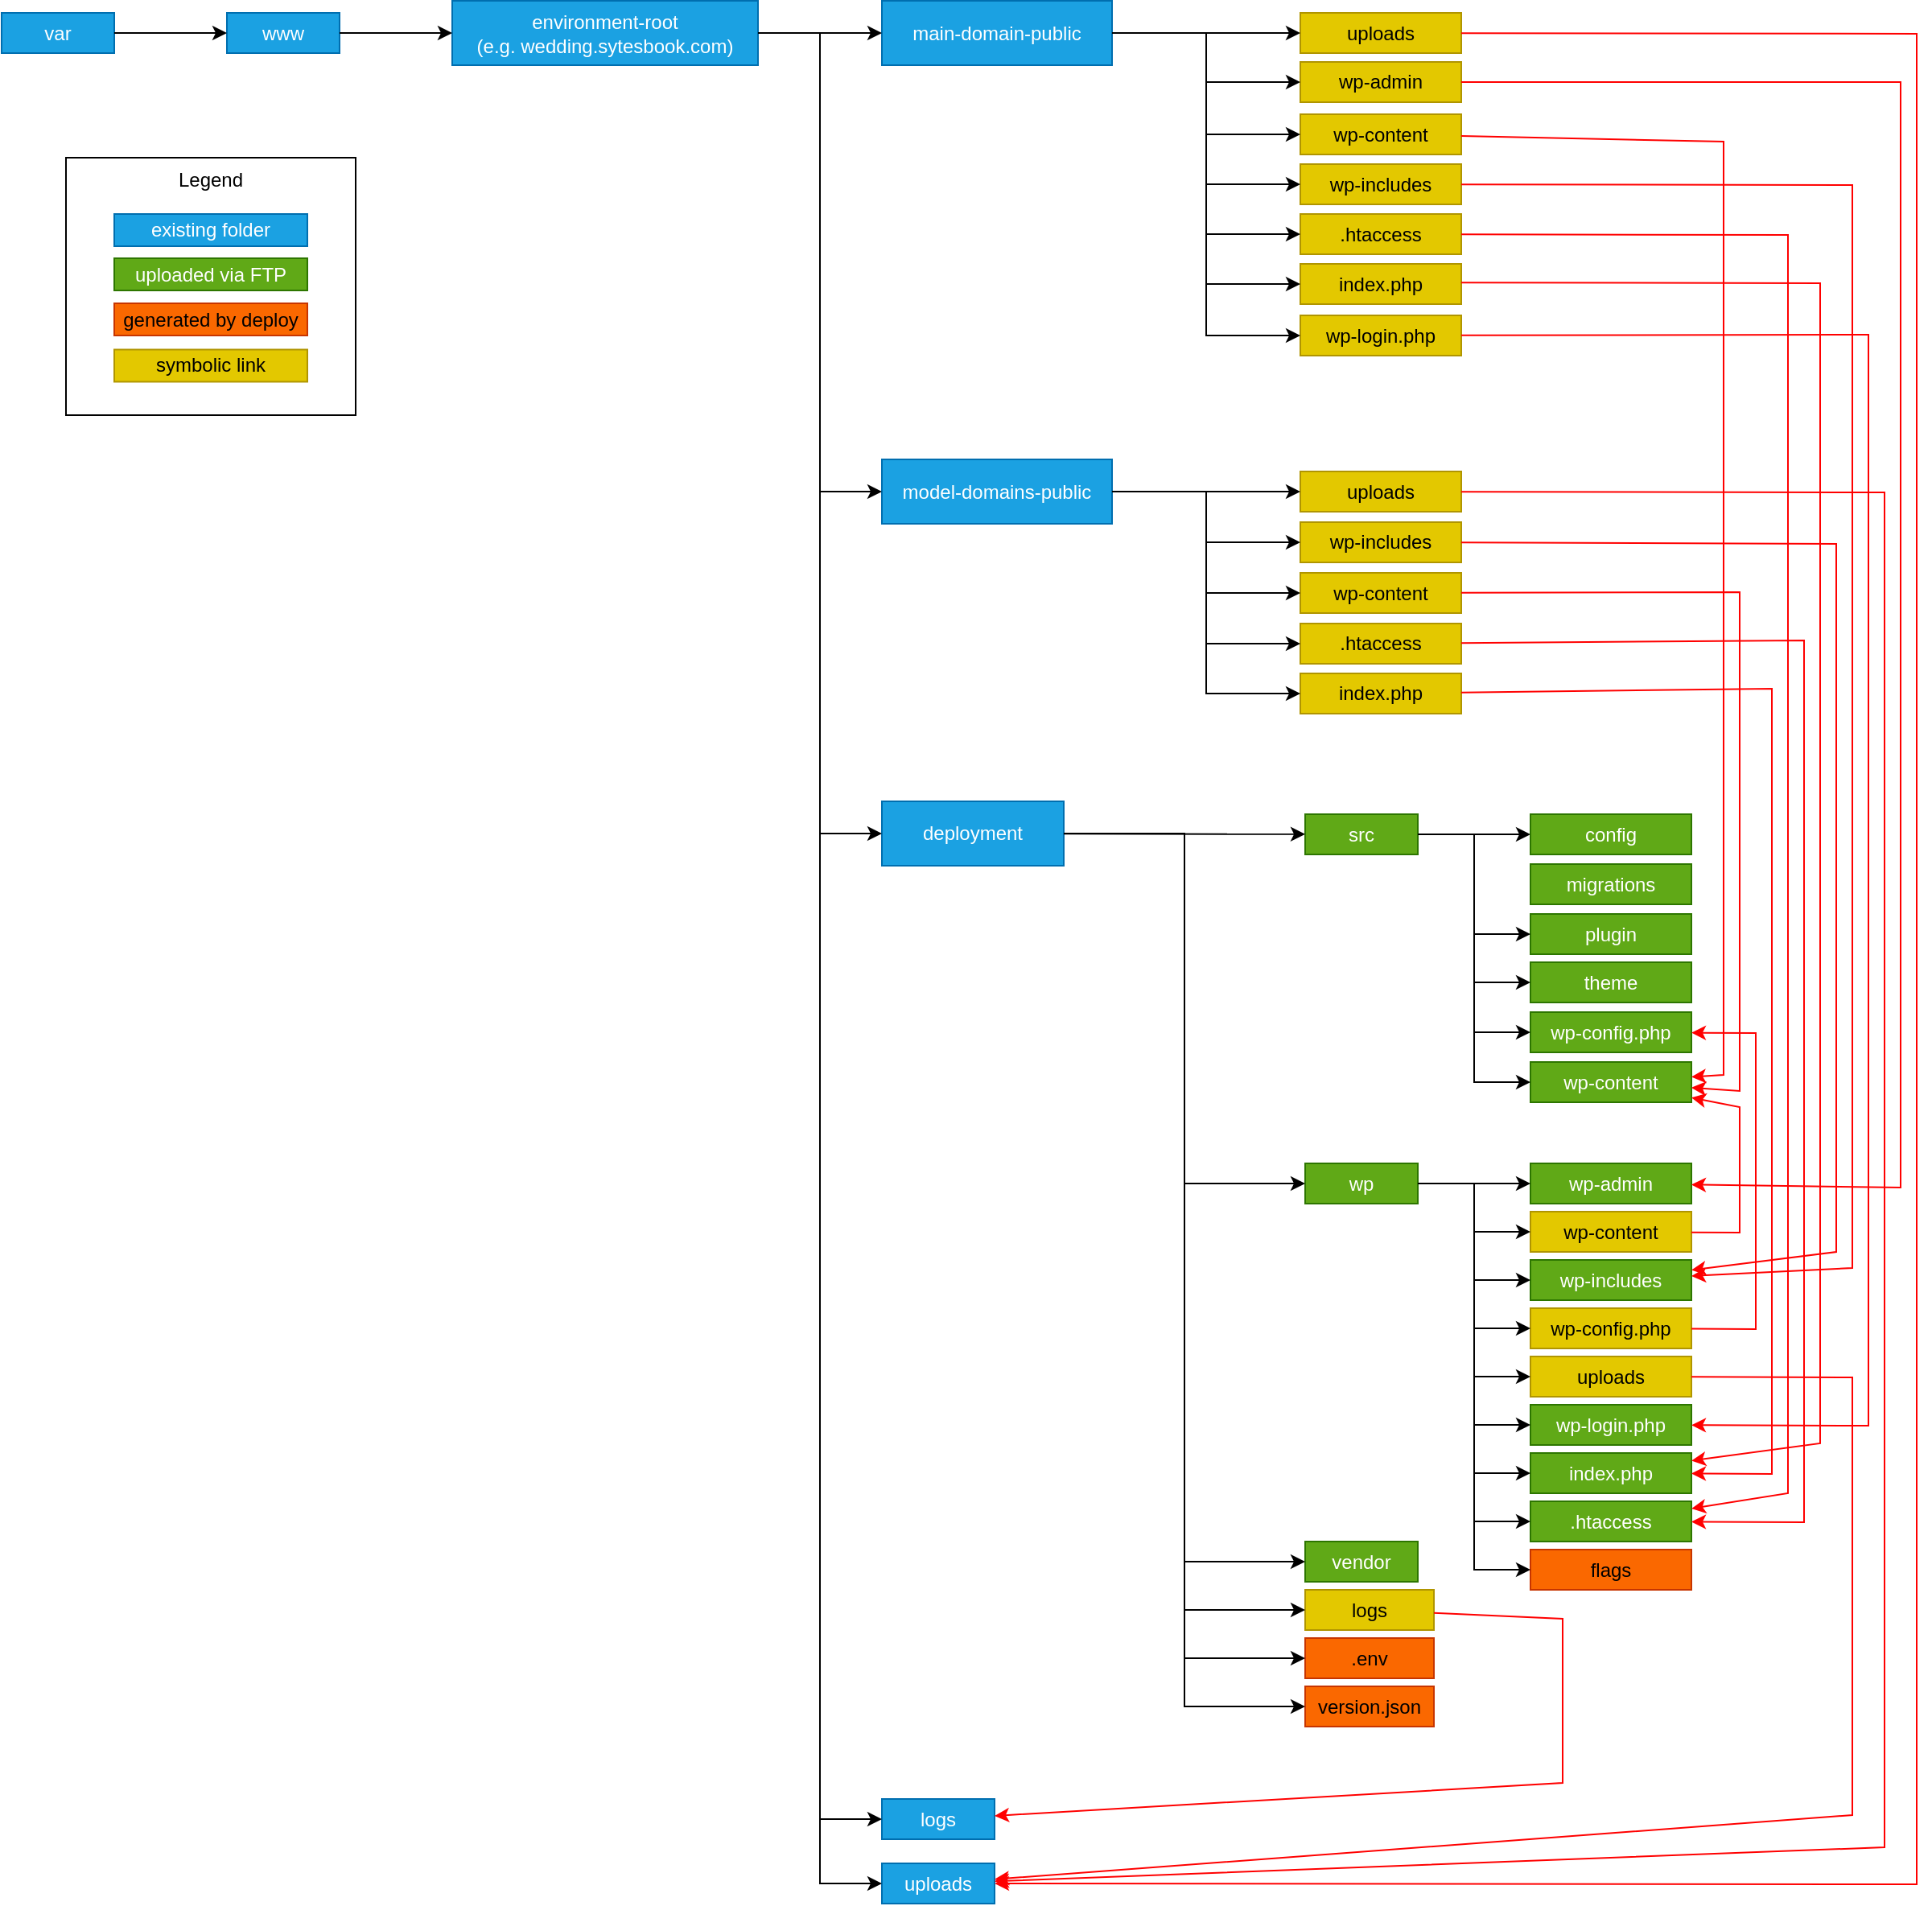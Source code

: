 <mxfile version="25.0.2">
  <diagram name="Server Directory Structure" id="slq-GmolcPxi06INoLlD">
    <mxGraphModel dx="2022" dy="762" grid="1" gridSize="10" guides="1" tooltips="1" connect="1" arrows="1" fold="1" page="1" pageScale="1" pageWidth="850" pageHeight="1100" math="0" shadow="0">
      <root>
        <mxCell id="0" />
        <mxCell id="1" parent="0" />
        <mxCell id="1epN-AGbNZ8dsCqa4cco-1" value="wp" style="rounded=0;whiteSpace=wrap;html=1;fillColor=#60a917;fontColor=#ffffff;strokeColor=#2D7600;" parent="1" vertex="1">
          <mxGeometry x="780" y="755" width="70" height="25" as="geometry" />
        </mxCell>
        <mxCell id="1epN-AGbNZ8dsCqa4cco-4" value="wp-includes" style="rounded=0;whiteSpace=wrap;html=1;fillColor=#60a917;fontColor=#ffffff;strokeColor=#2D7600;" parent="1" vertex="1">
          <mxGeometry x="920" y="815" width="100" height="25" as="geometry" />
        </mxCell>
        <mxCell id="1epN-AGbNZ8dsCqa4cco-5" value="wp-admin" style="rounded=0;whiteSpace=wrap;html=1;fillColor=#60a917;fontColor=#ffffff;strokeColor=#2D7600;" parent="1" vertex="1">
          <mxGeometry x="920" y="755" width="100" height="25" as="geometry" />
        </mxCell>
        <mxCell id="1epN-AGbNZ8dsCqa4cco-9" value="" style="endArrow=classic;html=1;rounded=0;" parent="1" source="1epN-AGbNZ8dsCqa4cco-1" target="1epN-AGbNZ8dsCqa4cco-5" edge="1">
          <mxGeometry width="50" height="50" relative="1" as="geometry">
            <mxPoint x="970" y="955" as="sourcePoint" />
            <mxPoint x="1020" y="905" as="targetPoint" />
          </mxGeometry>
        </mxCell>
        <mxCell id="1epN-AGbNZ8dsCqa4cco-11" value="" style="endArrow=classic;html=1;rounded=0;edgeStyle=elbowEdgeStyle;" parent="1" source="1epN-AGbNZ8dsCqa4cco-1" target="1epN-AGbNZ8dsCqa4cco-4" edge="1">
          <mxGeometry width="50" height="50" relative="1" as="geometry">
            <mxPoint x="970" y="955" as="sourcePoint" />
            <mxPoint x="1020" y="905" as="targetPoint" />
          </mxGeometry>
        </mxCell>
        <mxCell id="1epN-AGbNZ8dsCqa4cco-15" value="src" style="rounded=0;whiteSpace=wrap;html=1;fillColor=#60a917;fontColor=#ffffff;strokeColor=#2D7600;" parent="1" vertex="1">
          <mxGeometry x="780" y="538" width="70" height="25" as="geometry" />
        </mxCell>
        <mxCell id="1epN-AGbNZ8dsCqa4cco-16" value="theme" style="rounded=0;whiteSpace=wrap;html=1;fillColor=#60a917;fontColor=#ffffff;strokeColor=#2D7600;" parent="1" vertex="1">
          <mxGeometry x="920" y="630" width="100" height="25" as="geometry" />
        </mxCell>
        <mxCell id="1epN-AGbNZ8dsCqa4cco-17" value="wp-content" style="rounded=0;whiteSpace=wrap;html=1;fillColor=#60a917;fontColor=#ffffff;strokeColor=#2D7600;" parent="1" vertex="1">
          <mxGeometry x="920" y="692" width="100" height="25" as="geometry" />
        </mxCell>
        <mxCell id="1epN-AGbNZ8dsCqa4cco-18" value="plugin" style="rounded=0;whiteSpace=wrap;html=1;fillColor=#60a917;fontColor=#ffffff;strokeColor=#2D7600;" parent="1" vertex="1">
          <mxGeometry x="920" y="600" width="100" height="25" as="geometry" />
        </mxCell>
        <mxCell id="1epN-AGbNZ8dsCqa4cco-19" value="wp-config.php" style="rounded=0;whiteSpace=wrap;html=1;fillColor=#60a917;fontColor=#ffffff;strokeColor=#2D7600;" parent="1" vertex="1">
          <mxGeometry x="920" y="661" width="100" height="25" as="geometry" />
        </mxCell>
        <mxCell id="1epN-AGbNZ8dsCqa4cco-22" value="" style="endArrow=classic;html=1;rounded=0;" parent="1" source="1epN-AGbNZ8dsCqa4cco-15" target="U5i6wFgs56zIzA2t5Vr8-1" edge="1">
          <mxGeometry width="50" height="50" relative="1" as="geometry">
            <mxPoint x="970" y="740" as="sourcePoint" />
            <mxPoint x="1020" y="690" as="targetPoint" />
          </mxGeometry>
        </mxCell>
        <mxCell id="1epN-AGbNZ8dsCqa4cco-23" value="" style="endArrow=classic;html=1;rounded=0;edgeStyle=elbowEdgeStyle;" parent="1" source="1epN-AGbNZ8dsCqa4cco-15" target="1epN-AGbNZ8dsCqa4cco-16" edge="1">
          <mxGeometry width="50" height="50" relative="1" as="geometry">
            <mxPoint x="970" y="740" as="sourcePoint" />
            <mxPoint x="1020" y="690" as="targetPoint" />
          </mxGeometry>
        </mxCell>
        <mxCell id="1epN-AGbNZ8dsCqa4cco-24" value="" style="endArrow=classic;html=1;rounded=0;edgeStyle=elbowEdgeStyle;" parent="1" source="1epN-AGbNZ8dsCqa4cco-15" target="1epN-AGbNZ8dsCqa4cco-17" edge="1">
          <mxGeometry width="50" height="50" relative="1" as="geometry">
            <mxPoint x="970" y="740" as="sourcePoint" />
            <mxPoint x="1020" y="690" as="targetPoint" />
          </mxGeometry>
        </mxCell>
        <mxCell id="1epN-AGbNZ8dsCqa4cco-25" value="" style="endArrow=classic;html=1;rounded=0;edgeStyle=elbowEdgeStyle;" parent="1" source="1epN-AGbNZ8dsCqa4cco-15" target="1epN-AGbNZ8dsCqa4cco-19" edge="1">
          <mxGeometry width="50" height="50" relative="1" as="geometry">
            <mxPoint x="857" y="575" as="sourcePoint" />
            <mxPoint x="948" y="610" as="targetPoint" />
          </mxGeometry>
        </mxCell>
        <mxCell id="1epN-AGbNZ8dsCqa4cco-34" value="vendor" style="rounded=0;whiteSpace=wrap;html=1;fillColor=#60a917;fontColor=#ffffff;strokeColor=#2D7600;" parent="1" vertex="1">
          <mxGeometry x="780" y="990" width="70" height="25" as="geometry" />
        </mxCell>
        <mxCell id="1epN-AGbNZ8dsCqa4cco-39" value="uploads" style="rounded=0;whiteSpace=wrap;html=1;fillColor=#1ba1e2;fontColor=#ffffff;strokeColor=#006EAF;" parent="1" vertex="1">
          <mxGeometry x="517" y="1190" width="70" height="25" as="geometry" />
        </mxCell>
        <mxCell id="1epN-AGbNZ8dsCqa4cco-45" value="environment-root&lt;br&gt;(e.g. wedding.sytesbook.com)" style="rounded=0;whiteSpace=wrap;html=1;fillColor=#1ba1e2;fontColor=#ffffff;strokeColor=#006EAF;" parent="1" vertex="1">
          <mxGeometry x="250" y="32.5" width="190" height="40" as="geometry" />
        </mxCell>
        <mxCell id="1epN-AGbNZ8dsCqa4cco-47" value="" style="endArrow=classic;html=1;rounded=0;edgeStyle=elbowEdgeStyle;" parent="1" source="oDOgSIpIKI1p7b8SBWgH-16" target="1epN-AGbNZ8dsCqa4cco-1" edge="1">
          <mxGeometry width="50" height="50" relative="1" as="geometry">
            <mxPoint x="710" y="552.5" as="sourcePoint" />
            <mxPoint x="930" y="723" as="targetPoint" />
          </mxGeometry>
        </mxCell>
        <mxCell id="1epN-AGbNZ8dsCqa4cco-48" value="" style="endArrow=classic;html=1;rounded=0;edgeStyle=elbowEdgeStyle;" parent="1" source="1epN-AGbNZ8dsCqa4cco-45" target="1epN-AGbNZ8dsCqa4cco-39" edge="1">
          <mxGeometry width="50" height="50" relative="1" as="geometry">
            <mxPoint x="710" y="554.75" as="sourcePoint" />
            <mxPoint x="790" y="765.25" as="targetPoint" />
          </mxGeometry>
        </mxCell>
        <mxCell id="1epN-AGbNZ8dsCqa4cco-49" value="" style="endArrow=classic;html=1;rounded=0;edgeStyle=elbowEdgeStyle;" parent="1" source="oDOgSIpIKI1p7b8SBWgH-16" target="1epN-AGbNZ8dsCqa4cco-34" edge="1">
          <mxGeometry width="50" height="50" relative="1" as="geometry">
            <mxPoint x="710" y="554.75" as="sourcePoint" />
            <mxPoint x="790" y="955.25" as="targetPoint" />
          </mxGeometry>
        </mxCell>
        <mxCell id="1epN-AGbNZ8dsCqa4cco-50" value="main-domain-public" style="rounded=0;whiteSpace=wrap;html=1;fillColor=#1ba1e2;fontColor=#ffffff;strokeColor=#006EAF;" parent="1" vertex="1">
          <mxGeometry x="517" y="32.5" width="143" height="40" as="geometry" />
        </mxCell>
        <mxCell id="1epN-AGbNZ8dsCqa4cco-53" value="wp-admin" style="rounded=0;whiteSpace=wrap;html=1;fillColor=#e3c800;fontColor=#000000;strokeColor=#B09500;" parent="1" vertex="1">
          <mxGeometry x="777" y="70.5" width="100" height="25" as="geometry" />
        </mxCell>
        <mxCell id="1epN-AGbNZ8dsCqa4cco-54" value="index.php" style="rounded=0;whiteSpace=wrap;html=1;fillColor=#e3c800;fontColor=#000000;strokeColor=#B09500;" parent="1" vertex="1">
          <mxGeometry x="777" y="196" width="100" height="25" as="geometry" />
        </mxCell>
        <mxCell id="1epN-AGbNZ8dsCqa4cco-57" value="" style="endArrow=classic;html=1;rounded=0;edgeStyle=elbowEdgeStyle;" parent="1" source="1epN-AGbNZ8dsCqa4cco-50" target="1epN-AGbNZ8dsCqa4cco-53" edge="1">
          <mxGeometry width="50" height="50" relative="1" as="geometry">
            <mxPoint x="707" y="53" as="sourcePoint" />
            <mxPoint x="877" y="190" as="targetPoint" />
          </mxGeometry>
        </mxCell>
        <mxCell id="1epN-AGbNZ8dsCqa4cco-60" value="" style="endArrow=classic;html=1;rounded=0;edgeStyle=elbowEdgeStyle;" parent="1" source="1epN-AGbNZ8dsCqa4cco-50" target="1epN-AGbNZ8dsCqa4cco-54" edge="1">
          <mxGeometry width="50" height="50" relative="1" as="geometry">
            <mxPoint x="707" y="53" as="sourcePoint" />
            <mxPoint x="805" y="110" as="targetPoint" />
          </mxGeometry>
        </mxCell>
        <mxCell id="1epN-AGbNZ8dsCqa4cco-63" value=".env" style="rounded=0;whiteSpace=wrap;html=1;fillColor=#fa6800;strokeColor=#C73500;fontColor=#000000;" parent="1" vertex="1">
          <mxGeometry x="780" y="1050" width="80" height="25" as="geometry" />
        </mxCell>
        <mxCell id="1epN-AGbNZ8dsCqa4cco-64" value="" style="endArrow=classic;html=1;rounded=0;edgeStyle=elbowEdgeStyle;" parent="1" source="oDOgSIpIKI1p7b8SBWgH-16" target="1epN-AGbNZ8dsCqa4cco-63" edge="1">
          <mxGeometry width="50" height="50" relative="1" as="geometry">
            <mxPoint x="710" y="554.75" as="sourcePoint" />
            <mxPoint x="790" y="935.25" as="targetPoint" />
          </mxGeometry>
        </mxCell>
        <mxCell id="1epN-AGbNZ8dsCqa4cco-65" value="www" style="rounded=0;whiteSpace=wrap;html=1;fillColor=#1ba1e2;fontColor=#ffffff;strokeColor=#006EAF;" parent="1" vertex="1">
          <mxGeometry x="110" y="40" width="70" height="25" as="geometry" />
        </mxCell>
        <mxCell id="1epN-AGbNZ8dsCqa4cco-66" value="" style="endArrow=classic;html=1;rounded=0;" parent="1" source="1epN-AGbNZ8dsCqa4cco-65" target="1epN-AGbNZ8dsCqa4cco-45" edge="1">
          <mxGeometry width="50" height="50" relative="1" as="geometry">
            <mxPoint x="450" y="63" as="sourcePoint" />
            <mxPoint x="520" y="63" as="targetPoint" />
          </mxGeometry>
        </mxCell>
        <mxCell id="1epN-AGbNZ8dsCqa4cco-70" value="uploads" style="rounded=0;whiteSpace=wrap;html=1;fillColor=#e3c800;fontColor=#000000;strokeColor=#B09500;" parent="1" vertex="1">
          <mxGeometry x="777" y="40" width="100" height="25" as="geometry" />
        </mxCell>
        <mxCell id="1epN-AGbNZ8dsCqa4cco-71" value="" style="endArrow=classic;html=1;rounded=0;" parent="1" source="1epN-AGbNZ8dsCqa4cco-50" target="1epN-AGbNZ8dsCqa4cco-70" edge="1">
          <mxGeometry width="50" height="50" relative="1" as="geometry">
            <mxPoint x="717" y="63" as="sourcePoint" />
            <mxPoint x="787" y="93" as="targetPoint" />
          </mxGeometry>
        </mxCell>
        <mxCell id="1epN-AGbNZ8dsCqa4cco-92" value="" style="group" parent="1" vertex="1" connectable="0">
          <mxGeometry x="10" y="130" width="180" height="186.25" as="geometry" />
        </mxCell>
        <mxCell id="1epN-AGbNZ8dsCqa4cco-91" value="Legend" style="rounded=0;whiteSpace=wrap;html=1;verticalAlign=top;" parent="1epN-AGbNZ8dsCqa4cco-92" vertex="1">
          <mxGeometry width="180" height="160" as="geometry" />
        </mxCell>
        <mxCell id="1epN-AGbNZ8dsCqa4cco-68" value="uploaded via FTP" style="rounded=0;whiteSpace=wrap;html=1;fillColor=#60a917;fontColor=#ffffff;strokeColor=#2D7600;" parent="1epN-AGbNZ8dsCqa4cco-92" vertex="1">
          <mxGeometry x="30" y="62.5" width="120" height="20" as="geometry" />
        </mxCell>
        <mxCell id="1epN-AGbNZ8dsCqa4cco-69" value="existing folder" style="rounded=0;whiteSpace=wrap;html=1;fillColor=#1ba1e2;fontColor=#ffffff;strokeColor=#006EAF;" parent="1epN-AGbNZ8dsCqa4cco-92" vertex="1">
          <mxGeometry x="30" y="35" width="120" height="20" as="geometry" />
        </mxCell>
        <mxCell id="1epN-AGbNZ8dsCqa4cco-73" value="symbolic link" style="rounded=0;whiteSpace=wrap;html=1;fillColor=#e3c800;fontColor=#000000;strokeColor=#B09500;" parent="1epN-AGbNZ8dsCqa4cco-92" vertex="1">
          <mxGeometry x="30" y="119.25" width="120" height="20" as="geometry" />
        </mxCell>
        <mxCell id="1epN-AGbNZ8dsCqa4cco-74" value="generated by deploy" style="rounded=0;whiteSpace=wrap;html=1;fillColor=#fa6800;fontColor=#000000;strokeColor=#C73500;" parent="1epN-AGbNZ8dsCqa4cco-92" vertex="1">
          <mxGeometry x="30" y="90.5" width="120" height="20" as="geometry" />
        </mxCell>
        <mxCell id="1epN-AGbNZ8dsCqa4cco-94" value="logs" style="rounded=0;whiteSpace=wrap;html=1;fillColor=#1ba1e2;fontColor=#ffffff;strokeColor=#006EAF;" parent="1" vertex="1">
          <mxGeometry x="517" y="1150" width="70" height="25" as="geometry" />
        </mxCell>
        <mxCell id="1epN-AGbNZ8dsCqa4cco-95" value="" style="endArrow=classic;html=1;rounded=0;edgeStyle=elbowEdgeStyle;" parent="1" source="1epN-AGbNZ8dsCqa4cco-45" target="1epN-AGbNZ8dsCqa4cco-94" edge="1">
          <mxGeometry width="50" height="50" relative="1" as="geometry">
            <mxPoint x="710" y="554.75" as="sourcePoint" />
            <mxPoint x="790" y="965.25" as="targetPoint" />
          </mxGeometry>
        </mxCell>
        <mxCell id="m4DeNMkGD3FWATtHilkw-31" value="version.json" style="rounded=0;whiteSpace=wrap;html=1;fillColor=#fa6800;strokeColor=#C73500;fontColor=#000000;" parent="1" vertex="1">
          <mxGeometry x="780" y="1080" width="80" height="25" as="geometry" />
        </mxCell>
        <mxCell id="m4DeNMkGD3FWATtHilkw-32" value="" style="endArrow=classic;html=1;rounded=0;edgeStyle=elbowEdgeStyle;" parent="1" source="oDOgSIpIKI1p7b8SBWgH-16" target="m4DeNMkGD3FWATtHilkw-31" edge="1">
          <mxGeometry width="50" height="50" relative="1" as="geometry">
            <mxPoint x="710" y="554.75" as="sourcePoint" />
            <mxPoint x="790" y="1045.25" as="targetPoint" />
          </mxGeometry>
        </mxCell>
        <mxCell id="m4DeNMkGD3FWATtHilkw-33" value="wp-content" style="rounded=0;whiteSpace=wrap;html=1;fillColor=#e3c800;fontColor=#000000;strokeColor=#B09500;" parent="1" vertex="1">
          <mxGeometry x="920" y="785" width="100" height="25" as="geometry" />
        </mxCell>
        <mxCell id="m4DeNMkGD3FWATtHilkw-34" value="wp-config.php" style="rounded=0;whiteSpace=wrap;html=1;fillColor=#e3c800;fontColor=#000000;strokeColor=#B09500;" parent="1" vertex="1">
          <mxGeometry x="920" y="845" width="100" height="25" as="geometry" />
        </mxCell>
        <mxCell id="m4DeNMkGD3FWATtHilkw-35" value="index.php" style="rounded=0;whiteSpace=wrap;html=1;fillColor=#60a917;fontColor=#ffffff;strokeColor=#2D7600;" parent="1" vertex="1">
          <mxGeometry x="920" y="935" width="100" height="25" as="geometry" />
        </mxCell>
        <mxCell id="m4DeNMkGD3FWATtHilkw-81" value="wp-login.php" style="rounded=0;whiteSpace=wrap;html=1;fillColor=#e3c800;fontColor=#000000;strokeColor=#B09500;" parent="1" vertex="1">
          <mxGeometry x="777" y="228" width="100" height="25" as="geometry" />
        </mxCell>
        <mxCell id="m4DeNMkGD3FWATtHilkw-82" value="" style="endArrow=classic;html=1;rounded=0;edgeStyle=elbowEdgeStyle;" parent="1" source="1epN-AGbNZ8dsCqa4cco-50" target="m4DeNMkGD3FWATtHilkw-81" edge="1">
          <mxGeometry width="50" height="50" relative="1" as="geometry">
            <mxPoint x="717" y="63" as="sourcePoint" />
            <mxPoint x="787" y="95" as="targetPoint" />
          </mxGeometry>
        </mxCell>
        <mxCell id="m4DeNMkGD3FWATtHilkw-85" value="wp-login.php" style="rounded=0;whiteSpace=wrap;html=1;fillColor=#60a917;fontColor=#ffffff;strokeColor=#2D7600;" parent="1" vertex="1">
          <mxGeometry x="920" y="905" width="100" height="25" as="geometry" />
        </mxCell>
        <mxCell id="m4DeNMkGD3FWATtHilkw-86" value="" style="endArrow=classic;html=1;rounded=0;edgeStyle=elbowEdgeStyle;" parent="1" source="1epN-AGbNZ8dsCqa4cco-1" target="m4DeNMkGD3FWATtHilkw-34" edge="1">
          <mxGeometry width="50" height="50" relative="1" as="geometry">
            <mxPoint x="860" y="778" as="sourcePoint" />
            <mxPoint x="930" y="838" as="targetPoint" />
          </mxGeometry>
        </mxCell>
        <mxCell id="m4DeNMkGD3FWATtHilkw-87" value="" style="endArrow=classic;html=1;rounded=0;edgeStyle=elbowEdgeStyle;" parent="1" source="1epN-AGbNZ8dsCqa4cco-1" target="m4DeNMkGD3FWATtHilkw-85" edge="1">
          <mxGeometry width="50" height="50" relative="1" as="geometry">
            <mxPoint x="860" y="778" as="sourcePoint" />
            <mxPoint x="930" y="868" as="targetPoint" />
          </mxGeometry>
        </mxCell>
        <mxCell id="m4DeNMkGD3FWATtHilkw-88" value="" style="endArrow=classic;html=1;rounded=0;edgeStyle=elbowEdgeStyle;" parent="1" source="1epN-AGbNZ8dsCqa4cco-1" target="m4DeNMkGD3FWATtHilkw-35" edge="1">
          <mxGeometry width="50" height="50" relative="1" as="geometry">
            <mxPoint x="860" y="778" as="sourcePoint" />
            <mxPoint x="930" y="898" as="targetPoint" />
          </mxGeometry>
        </mxCell>
        <mxCell id="m4DeNMkGD3FWATtHilkw-89" value=".htaccess" style="rounded=0;whiteSpace=wrap;html=1;fillColor=#60a917;fontColor=#ffffff;strokeColor=#2D7600;" parent="1" vertex="1">
          <mxGeometry x="920" y="965" width="100" height="25" as="geometry" />
        </mxCell>
        <mxCell id="m4DeNMkGD3FWATtHilkw-92" value=".htaccess" style="rounded=0;whiteSpace=wrap;html=1;fillColor=#e3c800;fontColor=#000000;strokeColor=#B09500;" parent="1" vertex="1">
          <mxGeometry x="777" y="165" width="100" height="25" as="geometry" />
        </mxCell>
        <mxCell id="m4DeNMkGD3FWATtHilkw-93" value="" style="endArrow=classic;html=1;rounded=0;edgeStyle=elbowEdgeStyle;" parent="1" source="1epN-AGbNZ8dsCqa4cco-50" target="m4DeNMkGD3FWATtHilkw-92" edge="1">
          <mxGeometry width="50" height="50" relative="1" as="geometry">
            <mxPoint x="717" y="62.5" as="sourcePoint" />
            <mxPoint x="787" y="157.5" as="targetPoint" />
          </mxGeometry>
        </mxCell>
        <mxCell id="m4DeNMkGD3FWATtHilkw-94" value="" style="endArrow=classic;html=1;rounded=0;edgeStyle=elbowEdgeStyle;" parent="1" source="1epN-AGbNZ8dsCqa4cco-1" target="m4DeNMkGD3FWATtHilkw-33" edge="1">
          <mxGeometry width="50" height="50" relative="1" as="geometry">
            <mxPoint x="860" y="778" as="sourcePoint" />
            <mxPoint x="930" y="838" as="targetPoint" />
          </mxGeometry>
        </mxCell>
        <mxCell id="m4DeNMkGD3FWATtHilkw-95" value="" style="endArrow=classic;html=1;rounded=0;edgeStyle=elbowEdgeStyle;" parent="1" source="1epN-AGbNZ8dsCqa4cco-1" target="m4DeNMkGD3FWATtHilkw-89" edge="1">
          <mxGeometry width="50" height="50" relative="1" as="geometry">
            <mxPoint x="870" y="788" as="sourcePoint" />
            <mxPoint x="940" y="848" as="targetPoint" />
          </mxGeometry>
        </mxCell>
        <mxCell id="m4DeNMkGD3FWATtHilkw-100" value="wp-content" style="rounded=0;whiteSpace=wrap;html=1;fillColor=#e3c800;fontColor=#000000;strokeColor=#B09500;" parent="1" vertex="1">
          <mxGeometry x="777" y="103" width="100" height="25" as="geometry" />
        </mxCell>
        <mxCell id="m4DeNMkGD3FWATtHilkw-101" value="wp-includes" style="rounded=0;whiteSpace=wrap;html=1;fillColor=#e3c800;fontColor=#000000;strokeColor=#B09500;" parent="1" vertex="1">
          <mxGeometry x="777" y="134" width="100" height="25" as="geometry" />
        </mxCell>
        <mxCell id="m4DeNMkGD3FWATtHilkw-102" value="" style="endArrow=classic;html=1;rounded=0;edgeStyle=elbowEdgeStyle;" parent="1" source="1epN-AGbNZ8dsCqa4cco-50" target="m4DeNMkGD3FWATtHilkw-101" edge="1">
          <mxGeometry width="50" height="50" relative="1" as="geometry">
            <mxPoint x="717" y="62.5" as="sourcePoint" />
            <mxPoint x="787" y="156.5" as="targetPoint" />
          </mxGeometry>
        </mxCell>
        <mxCell id="m4DeNMkGD3FWATtHilkw-103" value="" style="endArrow=classic;html=1;rounded=0;edgeStyle=elbowEdgeStyle;" parent="1" source="1epN-AGbNZ8dsCqa4cco-50" target="m4DeNMkGD3FWATtHilkw-100" edge="1">
          <mxGeometry width="50" height="50" relative="1" as="geometry">
            <mxPoint x="717" y="62.5" as="sourcePoint" />
            <mxPoint x="787" y="126.5" as="targetPoint" />
          </mxGeometry>
        </mxCell>
        <mxCell id="kz5Ws5nKcz8iKgrXOu3A-1" value="uploads" style="rounded=0;whiteSpace=wrap;html=1;fillColor=#e3c800;fontColor=#000000;strokeColor=#B09500;" parent="1" vertex="1">
          <mxGeometry x="920" y="875" width="100" height="25" as="geometry" />
        </mxCell>
        <mxCell id="kz5Ws5nKcz8iKgrXOu3A-2" value="" style="endArrow=classic;html=1;rounded=0;edgeStyle=elbowEdgeStyle;" parent="1" source="1epN-AGbNZ8dsCqa4cco-1" target="kz5Ws5nKcz8iKgrXOu3A-1" edge="1">
          <mxGeometry width="50" height="50" relative="1" as="geometry">
            <mxPoint x="860" y="778" as="sourcePoint" />
            <mxPoint x="930" y="838" as="targetPoint" />
          </mxGeometry>
        </mxCell>
        <mxCell id="U5i6wFgs56zIzA2t5Vr8-1" value="config" style="rounded=0;whiteSpace=wrap;html=1;fillColor=#60a917;fontColor=#ffffff;strokeColor=#2D7600;" parent="1" vertex="1">
          <mxGeometry x="920" y="538" width="100" height="25" as="geometry" />
        </mxCell>
        <mxCell id="U5i6wFgs56zIzA2t5Vr8-2" value="" style="endArrow=classic;html=1;rounded=0;edgeStyle=elbowEdgeStyle;" parent="1" source="1epN-AGbNZ8dsCqa4cco-15" target="1epN-AGbNZ8dsCqa4cco-18" edge="1">
          <mxGeometry width="50" height="50" relative="1" as="geometry">
            <mxPoint x="860" y="563" as="sourcePoint" />
            <mxPoint x="930" y="622" as="targetPoint" />
          </mxGeometry>
        </mxCell>
        <mxCell id="ZAPsuBGCq7X4y0J8VPCF-1" value="var" style="rounded=0;whiteSpace=wrap;html=1;fillColor=#1ba1e2;fontColor=#ffffff;strokeColor=#006EAF;" parent="1" vertex="1">
          <mxGeometry x="-30" y="40" width="70" height="25" as="geometry" />
        </mxCell>
        <mxCell id="ZAPsuBGCq7X4y0J8VPCF-2" value="" style="endArrow=classic;html=1;rounded=0;" parent="1" source="ZAPsuBGCq7X4y0J8VPCF-1" target="1epN-AGbNZ8dsCqa4cco-65" edge="1">
          <mxGeometry width="50" height="50" relative="1" as="geometry">
            <mxPoint x="190" y="63" as="sourcePoint" />
            <mxPoint x="260" y="63" as="targetPoint" />
          </mxGeometry>
        </mxCell>
        <mxCell id="ZAPsuBGCq7X4y0J8VPCF-3" value="" style="endArrow=classic;html=1;rounded=0;" parent="1" source="1epN-AGbNZ8dsCqa4cco-45" target="1epN-AGbNZ8dsCqa4cco-50" edge="1">
          <mxGeometry width="50" height="50" relative="1" as="geometry">
            <mxPoint x="50" y="63" as="sourcePoint" />
            <mxPoint x="120" y="63" as="targetPoint" />
          </mxGeometry>
        </mxCell>
        <mxCell id="ZAPsuBGCq7X4y0J8VPCF-4" value="model-domains-public" style="rounded=0;whiteSpace=wrap;html=1;fillColor=#1ba1e2;fontColor=#ffffff;strokeColor=#006EAF;" parent="1" vertex="1">
          <mxGeometry x="517" y="317.5" width="143" height="40" as="geometry" />
        </mxCell>
        <mxCell id="oDOgSIpIKI1p7b8SBWgH-2" value="index.php" style="rounded=0;whiteSpace=wrap;html=1;fillColor=#e3c800;fontColor=#000000;strokeColor=#B09500;" parent="1" vertex="1">
          <mxGeometry x="777" y="450.5" width="100" height="25" as="geometry" />
        </mxCell>
        <mxCell id="oDOgSIpIKI1p7b8SBWgH-4" value="" style="endArrow=classic;html=1;rounded=0;edgeStyle=elbowEdgeStyle;" parent="1" source="ZAPsuBGCq7X4y0J8VPCF-4" target="oDOgSIpIKI1p7b8SBWgH-2" edge="1">
          <mxGeometry width="50" height="50" relative="1" as="geometry">
            <mxPoint x="660" y="335.5" as="sourcePoint" />
            <mxPoint x="805" y="392.5" as="targetPoint" />
          </mxGeometry>
        </mxCell>
        <mxCell id="oDOgSIpIKI1p7b8SBWgH-5" value="uploads" style="rounded=0;whiteSpace=wrap;html=1;fillColor=#e3c800;fontColor=#000000;strokeColor=#B09500;" parent="1" vertex="1">
          <mxGeometry x="777" y="325" width="100" height="25" as="geometry" />
        </mxCell>
        <mxCell id="oDOgSIpIKI1p7b8SBWgH-6" value="" style="endArrow=classic;html=1;rounded=0;" parent="1" source="ZAPsuBGCq7X4y0J8VPCF-4" target="oDOgSIpIKI1p7b8SBWgH-5" edge="1">
          <mxGeometry width="50" height="50" relative="1" as="geometry">
            <mxPoint x="660" y="335.5" as="sourcePoint" />
            <mxPoint x="787" y="375.5" as="targetPoint" />
          </mxGeometry>
        </mxCell>
        <mxCell id="oDOgSIpIKI1p7b8SBWgH-9" value=".htaccess" style="rounded=0;whiteSpace=wrap;html=1;fillColor=#e3c800;fontColor=#000000;strokeColor=#B09500;" parent="1" vertex="1">
          <mxGeometry x="777" y="419.5" width="100" height="25" as="geometry" />
        </mxCell>
        <mxCell id="oDOgSIpIKI1p7b8SBWgH-10" value="" style="endArrow=classic;html=1;rounded=0;edgeStyle=elbowEdgeStyle;" parent="1" source="ZAPsuBGCq7X4y0J8VPCF-4" target="oDOgSIpIKI1p7b8SBWgH-9" edge="1">
          <mxGeometry width="50" height="50" relative="1" as="geometry">
            <mxPoint x="660" y="335.5" as="sourcePoint" />
            <mxPoint x="787" y="440" as="targetPoint" />
          </mxGeometry>
        </mxCell>
        <mxCell id="oDOgSIpIKI1p7b8SBWgH-11" value="wp-content" style="rounded=0;whiteSpace=wrap;html=1;fillColor=#e3c800;fontColor=#000000;strokeColor=#B09500;" parent="1" vertex="1">
          <mxGeometry x="777" y="388" width="100" height="25" as="geometry" />
        </mxCell>
        <mxCell id="oDOgSIpIKI1p7b8SBWgH-12" value="wp-includes" style="rounded=0;whiteSpace=wrap;html=1;fillColor=#e3c800;fontColor=#000000;strokeColor=#B09500;" parent="1" vertex="1">
          <mxGeometry x="777" y="356.5" width="100" height="25" as="geometry" />
        </mxCell>
        <mxCell id="oDOgSIpIKI1p7b8SBWgH-13" value="" style="endArrow=classic;html=1;rounded=0;edgeStyle=elbowEdgeStyle;" parent="1" source="ZAPsuBGCq7X4y0J8VPCF-4" target="oDOgSIpIKI1p7b8SBWgH-12" edge="1">
          <mxGeometry width="50" height="50" relative="1" as="geometry">
            <mxPoint x="660" y="335.5" as="sourcePoint" />
            <mxPoint x="787" y="439" as="targetPoint" />
          </mxGeometry>
        </mxCell>
        <mxCell id="oDOgSIpIKI1p7b8SBWgH-14" value="" style="endArrow=classic;html=1;rounded=0;edgeStyle=elbowEdgeStyle;" parent="1" source="ZAPsuBGCq7X4y0J8VPCF-4" target="oDOgSIpIKI1p7b8SBWgH-11" edge="1">
          <mxGeometry width="50" height="50" relative="1" as="geometry">
            <mxPoint x="660" y="335.5" as="sourcePoint" />
            <mxPoint x="787" y="409" as="targetPoint" />
          </mxGeometry>
        </mxCell>
        <mxCell id="oDOgSIpIKI1p7b8SBWgH-15" value="" style="endArrow=classic;html=1;rounded=0;edgeStyle=elbowEdgeStyle;" parent="1" source="1epN-AGbNZ8dsCqa4cco-45" target="ZAPsuBGCq7X4y0J8VPCF-4" edge="1">
          <mxGeometry width="50" height="50" relative="1" as="geometry">
            <mxPoint x="670" y="347" as="sourcePoint" />
            <mxPoint x="787" y="380" as="targetPoint" />
          </mxGeometry>
        </mxCell>
        <mxCell id="oDOgSIpIKI1p7b8SBWgH-16" value="deployment" style="rounded=0;whiteSpace=wrap;html=1;fillColor=#1ba1e2;fontColor=#ffffff;strokeColor=#006EAF;" parent="1" vertex="1">
          <mxGeometry x="517" y="530" width="113" height="40" as="geometry" />
        </mxCell>
        <mxCell id="Gh029Heroo2qkGur_L6y-1" value="" style="endArrow=classic;html=1;rounded=0;edgeStyle=elbowEdgeStyle;" parent="1" source="1epN-AGbNZ8dsCqa4cco-45" target="oDOgSIpIKI1p7b8SBWgH-16" edge="1">
          <mxGeometry width="50" height="50" relative="1" as="geometry">
            <mxPoint x="450" y="63" as="sourcePoint" />
            <mxPoint x="527" y="347" as="targetPoint" />
          </mxGeometry>
        </mxCell>
        <mxCell id="vn1Rp80AyFCJHxyu6jbO-1" value="" style="endArrow=classic;html=1;rounded=0;" parent="1" source="oDOgSIpIKI1p7b8SBWgH-16" target="1epN-AGbNZ8dsCqa4cco-15" edge="1">
          <mxGeometry width="50" height="50" relative="1" as="geometry">
            <mxPoint x="670" y="348" as="sourcePoint" />
            <mxPoint x="787" y="348" as="targetPoint" />
          </mxGeometry>
        </mxCell>
        <mxCell id="vn1Rp80AyFCJHxyu6jbO-2" value="" style="endArrow=classic;html=1;rounded=0;fillColor=#f8cecc;strokeColor=#FF0000;" parent="1" source="1epN-AGbNZ8dsCqa4cco-70" target="1epN-AGbNZ8dsCqa4cco-39" edge="1">
          <mxGeometry width="50" height="50" relative="1" as="geometry">
            <mxPoint x="930" y="500" as="sourcePoint" />
            <mxPoint x="980" y="450" as="targetPoint" />
            <Array as="points">
              <mxPoint x="1160" y="53" />
              <mxPoint x="1160" y="1203" />
            </Array>
          </mxGeometry>
        </mxCell>
        <mxCell id="8rMjjpTovViYjlwAPltU-1" value="migrations" style="rounded=0;whiteSpace=wrap;html=1;fillColor=#60a917;fontColor=#ffffff;strokeColor=#2D7600;" parent="1" vertex="1">
          <mxGeometry x="920" y="569" width="100" height="25" as="geometry" />
        </mxCell>
        <mxCell id="8rMjjpTovViYjlwAPltU-3" value="logs" style="rounded=0;whiteSpace=wrap;html=1;fillColor=#e3c800;fontColor=#000000;strokeColor=#B09500;" parent="1" vertex="1">
          <mxGeometry x="780" y="1020" width="80" height="25" as="geometry" />
        </mxCell>
        <mxCell id="8rMjjpTovViYjlwAPltU-4" value="" style="endArrow=classic;html=1;rounded=0;edgeStyle=elbowEdgeStyle;" parent="1" source="oDOgSIpIKI1p7b8SBWgH-16" target="8rMjjpTovViYjlwAPltU-3" edge="1">
          <mxGeometry width="50" height="50" relative="1" as="geometry">
            <mxPoint x="640" y="560" as="sourcePoint" />
            <mxPoint x="790" y="1013" as="targetPoint" />
          </mxGeometry>
        </mxCell>
        <mxCell id="8rMjjpTovViYjlwAPltU-5" value="" style="endArrow=classic;html=1;rounded=0;fillColor=#f8cecc;strokeColor=#FF0000;" parent="1" source="8rMjjpTovViYjlwAPltU-3" target="1epN-AGbNZ8dsCqa4cco-94" edge="1">
          <mxGeometry width="50" height="50" relative="1" as="geometry">
            <mxPoint x="887" y="63" as="sourcePoint" />
            <mxPoint x="597" y="1213" as="targetPoint" />
            <Array as="points">
              <mxPoint x="940" y="1038" />
              <mxPoint x="940" y="1140" />
            </Array>
          </mxGeometry>
        </mxCell>
        <mxCell id="8rMjjpTovViYjlwAPltU-6" value="" style="endArrow=classic;html=1;rounded=0;fillColor=#f8cecc;strokeColor=#FF0000;" parent="1" source="kz5Ws5nKcz8iKgrXOu3A-1" target="1epN-AGbNZ8dsCqa4cco-39" edge="1">
          <mxGeometry width="50" height="50" relative="1" as="geometry">
            <mxPoint x="870" y="1048" as="sourcePoint" />
            <mxPoint x="597" y="1173" as="targetPoint" />
            <Array as="points">
              <mxPoint x="1120" y="888" />
              <mxPoint x="1120" y="1160" />
            </Array>
          </mxGeometry>
        </mxCell>
        <mxCell id="8rMjjpTovViYjlwAPltU-7" value="" style="endArrow=classic;html=1;rounded=0;fillColor=#f8cecc;strokeColor=#FF0000;" parent="1" source="m4DeNMkGD3FWATtHilkw-33" target="1epN-AGbNZ8dsCqa4cco-17" edge="1">
          <mxGeometry width="50" height="50" relative="1" as="geometry">
            <mxPoint x="870" y="1048" as="sourcePoint" />
            <mxPoint x="597" y="1173" as="targetPoint" />
            <Array as="points">
              <mxPoint x="1050" y="798" />
              <mxPoint x="1050" y="720" />
            </Array>
          </mxGeometry>
        </mxCell>
        <mxCell id="8rMjjpTovViYjlwAPltU-8" value="" style="endArrow=classic;html=1;rounded=0;fillColor=#f8cecc;strokeColor=#FF0000;" parent="1" source="m4DeNMkGD3FWATtHilkw-34" target="1epN-AGbNZ8dsCqa4cco-19" edge="1">
          <mxGeometry width="50" height="50" relative="1" as="geometry">
            <mxPoint x="1030" y="808" as="sourcePoint" />
            <mxPoint x="1030" y="718" as="targetPoint" />
            <Array as="points">
              <mxPoint x="1060" y="858" />
              <mxPoint x="1060" y="674" />
            </Array>
          </mxGeometry>
        </mxCell>
        <mxCell id="8rMjjpTovViYjlwAPltU-9" value="" style="endArrow=classic;html=1;rounded=0;fillColor=#f8cecc;strokeColor=#FF0000;" parent="1" source="oDOgSIpIKI1p7b8SBWgH-11" target="1epN-AGbNZ8dsCqa4cco-17" edge="1">
          <mxGeometry width="50" height="50" relative="1" as="geometry">
            <mxPoint x="1493" y="519" as="sourcePoint" />
            <mxPoint x="1220" y="644" as="targetPoint" />
            <Array as="points">
              <mxPoint x="1050" y="400" />
              <mxPoint x="1050" y="710" />
            </Array>
          </mxGeometry>
        </mxCell>
        <mxCell id="8rMjjpTovViYjlwAPltU-10" value="" style="endArrow=classic;html=1;rounded=0;fillColor=#f8cecc;strokeColor=#FF0000;" parent="1" source="oDOgSIpIKI1p7b8SBWgH-12" target="1epN-AGbNZ8dsCqa4cco-4" edge="1">
          <mxGeometry width="50" height="50" relative="1" as="geometry">
            <mxPoint x="887" y="380" as="sourcePoint" />
            <mxPoint x="1030" y="713" as="targetPoint" />
            <Array as="points">
              <mxPoint x="1110" y="370" />
              <mxPoint x="1110" y="810" />
            </Array>
          </mxGeometry>
        </mxCell>
        <mxCell id="8rMjjpTovViYjlwAPltU-11" value="" style="endArrow=classic;html=1;rounded=0;fillColor=#f8cecc;strokeColor=#FF0000;" parent="1" source="oDOgSIpIKI1p7b8SBWgH-9" target="m4DeNMkGD3FWATtHilkw-89" edge="1">
          <mxGeometry width="50" height="50" relative="1" as="geometry">
            <mxPoint x="887" y="410" as="sourcePoint" />
            <mxPoint x="1030" y="712" as="targetPoint" />
            <Array as="points">
              <mxPoint x="1090" y="430" />
              <mxPoint x="1090" y="978" />
            </Array>
          </mxGeometry>
        </mxCell>
        <mxCell id="8rMjjpTovViYjlwAPltU-12" value="" style="endArrow=classic;html=1;rounded=0;fillColor=#f8cecc;strokeColor=#FF0000;" parent="1" source="oDOgSIpIKI1p7b8SBWgH-2" target="m4DeNMkGD3FWATtHilkw-35" edge="1">
          <mxGeometry width="50" height="50" relative="1" as="geometry">
            <mxPoint x="887" y="442" as="sourcePoint" />
            <mxPoint x="1030" y="988" as="targetPoint" />
            <Array as="points">
              <mxPoint x="1070" y="460" />
              <mxPoint x="1070" y="948" />
            </Array>
          </mxGeometry>
        </mxCell>
        <mxCell id="8rMjjpTovViYjlwAPltU-13" value="" style="endArrow=classic;html=1;rounded=0;fillColor=#f8cecc;strokeColor=#FF0000;" parent="1" source="oDOgSIpIKI1p7b8SBWgH-5" target="1epN-AGbNZ8dsCqa4cco-39" edge="1">
          <mxGeometry width="50" height="50" relative="1" as="geometry">
            <mxPoint x="887" y="63" as="sourcePoint" />
            <mxPoint x="597" y="1210" as="targetPoint" />
            <Array as="points">
              <mxPoint x="1140" y="338" />
              <mxPoint x="1140" y="1180" />
            </Array>
          </mxGeometry>
        </mxCell>
        <mxCell id="8rMjjpTovViYjlwAPltU-14" value="" style="endArrow=classic;html=1;rounded=0;fillColor=#f8cecc;strokeColor=#FF0000;" parent="1" source="1epN-AGbNZ8dsCqa4cco-53" target="1epN-AGbNZ8dsCqa4cco-5" edge="1">
          <mxGeometry width="50" height="50" relative="1" as="geometry">
            <mxPoint x="887" y="379" as="sourcePoint" />
            <mxPoint x="1030" y="835" as="targetPoint" />
            <Array as="points">
              <mxPoint x="1150" y="83" />
              <mxPoint x="1150" y="770" />
            </Array>
          </mxGeometry>
        </mxCell>
        <mxCell id="8rMjjpTovViYjlwAPltU-15" value="" style="endArrow=classic;html=1;rounded=0;fillColor=#f8cecc;strokeColor=#FF0000;" parent="1" source="m4DeNMkGD3FWATtHilkw-100" target="1epN-AGbNZ8dsCqa4cco-17" edge="1">
          <mxGeometry width="50" height="50" relative="1" as="geometry">
            <mxPoint x="887" y="410" as="sourcePoint" />
            <mxPoint x="1030" y="712" as="targetPoint" />
            <Array as="points">
              <mxPoint x="1040" y="120" />
              <mxPoint x="1040" y="700" />
            </Array>
          </mxGeometry>
        </mxCell>
        <mxCell id="8rMjjpTovViYjlwAPltU-16" value="" style="endArrow=classic;html=1;rounded=0;fillColor=#f8cecc;strokeColor=#FF0000;" parent="1" source="m4DeNMkGD3FWATtHilkw-101" target="1epN-AGbNZ8dsCqa4cco-4" edge="1">
          <mxGeometry width="50" height="50" relative="1" as="geometry">
            <mxPoint x="887" y="127" as="sourcePoint" />
            <mxPoint x="1030" y="711" as="targetPoint" />
            <Array as="points">
              <mxPoint x="1120" y="147" />
              <mxPoint x="1120" y="820" />
            </Array>
          </mxGeometry>
        </mxCell>
        <mxCell id="8rMjjpTovViYjlwAPltU-17" value="" style="endArrow=classic;html=1;rounded=0;fillColor=#f8cecc;strokeColor=#FF0000;" parent="1" source="m4DeNMkGD3FWATtHilkw-92" target="m4DeNMkGD3FWATtHilkw-89" edge="1">
          <mxGeometry width="50" height="50" relative="1" as="geometry">
            <mxPoint x="887" y="157" as="sourcePoint" />
            <mxPoint x="1030" y="835" as="targetPoint" />
            <Array as="points">
              <mxPoint x="1080" y="178" />
              <mxPoint x="1080" y="960" />
            </Array>
          </mxGeometry>
        </mxCell>
        <mxCell id="8rMjjpTovViYjlwAPltU-18" value="" style="endArrow=classic;html=1;rounded=0;fillColor=#f8cecc;strokeColor=#FF0000;" parent="1" edge="1">
          <mxGeometry width="50" height="50" relative="1" as="geometry">
            <mxPoint x="877.0" y="207.592" as="sourcePoint" />
            <mxPoint x="1020" y="939.769" as="targetPoint" />
            <Array as="points">
              <mxPoint x="1100" y="208" />
              <mxPoint x="1100" y="929" />
            </Array>
          </mxGeometry>
        </mxCell>
        <mxCell id="8rMjjpTovViYjlwAPltU-19" value="" style="endArrow=classic;html=1;rounded=0;fillColor=#f8cecc;strokeColor=#FF0000;" parent="1" source="m4DeNMkGD3FWATtHilkw-81" target="m4DeNMkGD3FWATtHilkw-85" edge="1">
          <mxGeometry width="50" height="50" relative="1" as="geometry">
            <mxPoint x="887" y="219" as="sourcePoint" />
            <mxPoint x="1030" y="955" as="targetPoint" />
            <Array as="points">
              <mxPoint x="1130" y="240" />
              <mxPoint x="1130" y="918" />
            </Array>
          </mxGeometry>
        </mxCell>
        <mxCell id="8rMjjpTovViYjlwAPltU-38" value="flags" style="rounded=0;whiteSpace=wrap;html=1;fillColor=#fa6800;strokeColor=#C73500;fontColor=#000000;" parent="1" vertex="1">
          <mxGeometry x="920" y="995" width="100" height="25" as="geometry" />
        </mxCell>
        <mxCell id="8rMjjpTovViYjlwAPltU-39" value="" style="endArrow=classic;html=1;rounded=0;edgeStyle=elbowEdgeStyle;" parent="1" source="1epN-AGbNZ8dsCqa4cco-1" target="8rMjjpTovViYjlwAPltU-38" edge="1">
          <mxGeometry width="50" height="50" relative="1" as="geometry">
            <mxPoint x="860" y="778" as="sourcePoint" />
            <mxPoint x="930" y="988" as="targetPoint" />
          </mxGeometry>
        </mxCell>
      </root>
    </mxGraphModel>
  </diagram>
</mxfile>
